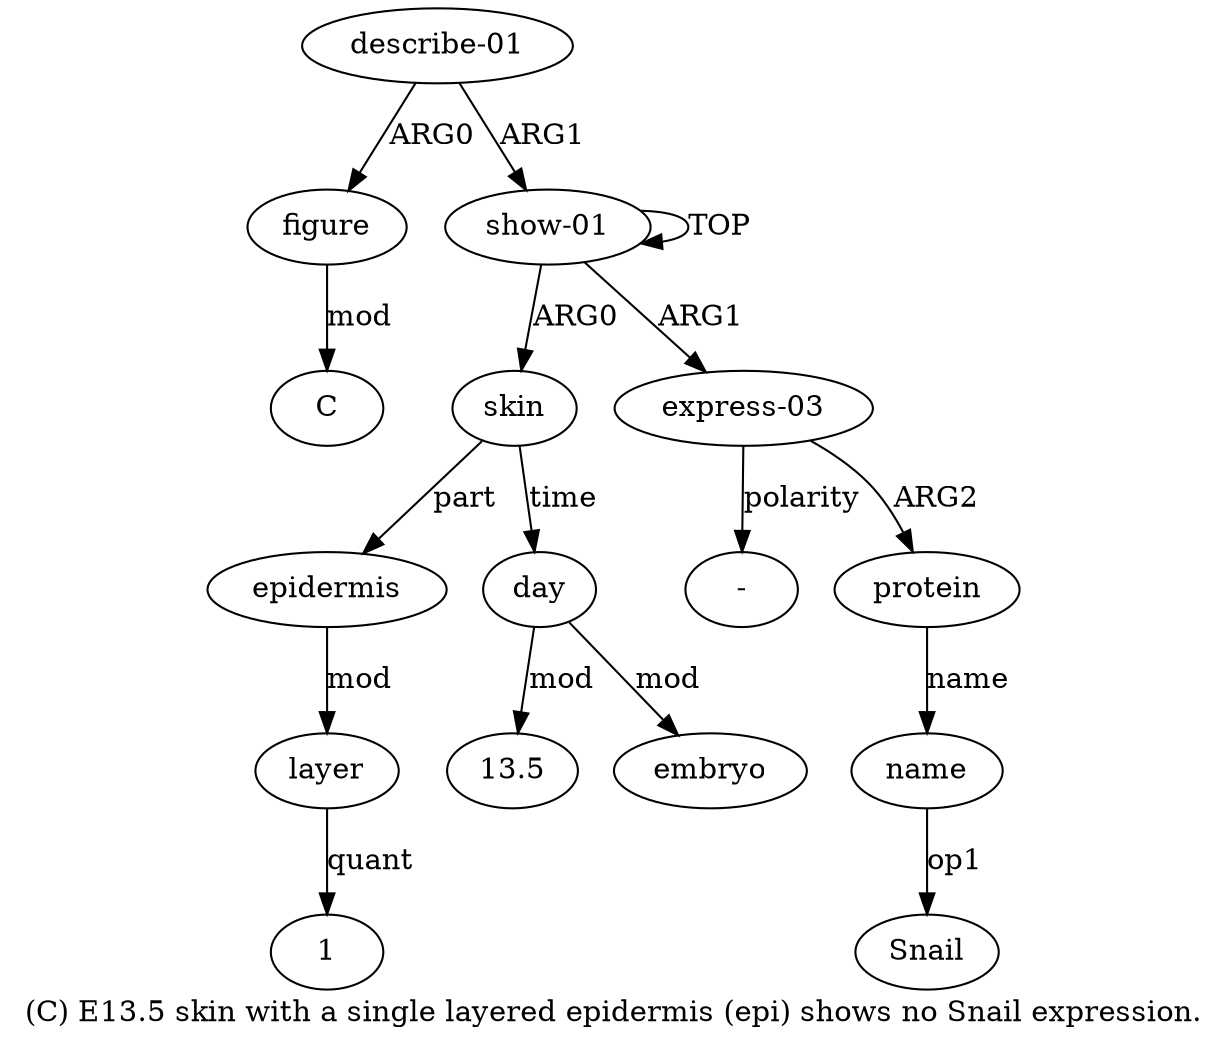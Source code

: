 digraph  {
	graph [label="(C) E13.5 skin with a single layered epidermis (epi) shows no Snail expression."];
	node [label="\N"];
	a11	 [color=black,
		gold_ind=11,
		gold_label=C,
		label=C,
		test_ind=11,
		test_label=C];
	a10	 [color=black,
		gold_ind=10,
		gold_label=figure,
		label=figure,
		test_ind=10,
		test_label=figure];
	a10 -> a11 [key=0,
	color=black,
	gold_label=mod,
	label=mod,
	test_label=mod];
"a6 -" [color=black,
	gold_ind=-1,
	gold_label="-",
	label="-",
	test_ind=-1,
	test_label="-"];
"a4 13.5" [color=black,
	gold_ind=-1,
	gold_label=13.5,
	label=13.5,
	test_ind=-1,
	test_label=13.5];
a1 [color=black,
	gold_ind=1,
	gold_label=skin,
	label=skin,
	test_ind=1,
	test_label=skin];
a2 [color=black,
	gold_ind=2,
	gold_label=epidermis,
	label=epidermis,
	test_ind=2,
	test_label=epidermis];
a1 -> a2 [key=0,
color=black,
gold_label=part,
label=part,
test_label=part];
a4 [color=black,
gold_ind=4,
gold_label=day,
label=day,
test_ind=4,
test_label=day];
a1 -> a4 [key=0,
color=black,
gold_label=time,
label=time,
test_label=time];
a0 [color=black,
gold_ind=0,
gold_label="show-01",
label="show-01",
test_ind=0,
test_label="show-01"];
a0 -> a1 [key=0,
color=black,
gold_label=ARG0,
label=ARG0,
test_label=ARG0];
a0 -> a0 [key=0,
color=black,
gold_label=TOP,
label=TOP,
test_label=TOP];
a6 [color=black,
gold_ind=6,
gold_label="express-03",
label="express-03",
test_ind=6,
test_label="express-03"];
a0 -> a6 [key=0,
color=black,
gold_label=ARG1,
label=ARG1,
test_label=ARG1];
a3 [color=black,
gold_ind=3,
gold_label=layer,
label=layer,
test_ind=3,
test_label=layer];
"a3 1" [color=black,
gold_ind=-1,
gold_label=1,
label=1,
test_ind=-1,
test_label=1];
a3 -> "a3 1" [key=0,
color=black,
gold_label=quant,
label=quant,
test_label=quant];
a2 -> a3 [key=0,
color=black,
gold_label=mod,
label=mod,
test_label=mod];
a5 [color=black,
gold_ind=5,
gold_label=embryo,
label=embryo,
test_ind=5,
test_label=embryo];
a4 -> "a4 13.5" [key=0,
color=black,
gold_label=mod,
label=mod,
test_label=mod];
a4 -> a5 [key=0,
color=black,
gold_label=mod,
label=mod,
test_label=mod];
a7 [color=black,
gold_ind=7,
gold_label=protein,
label=protein,
test_ind=7,
test_label=protein];
a8 [color=black,
gold_ind=8,
gold_label=name,
label=name,
test_ind=8,
test_label=name];
a7 -> a8 [key=0,
color=black,
gold_label=name,
label=name,
test_label=name];
a6 -> "a6 -" [key=0,
color=black,
gold_label=polarity,
label=polarity,
test_label=polarity];
a6 -> a7 [key=0,
color=black,
gold_label=ARG2,
label=ARG2,
test_label=ARG2];
a9 [color=black,
gold_ind=9,
gold_label="describe-01",
label="describe-01",
test_ind=9,
test_label="describe-01"];
a9 -> a10 [key=0,
color=black,
gold_label=ARG0,
label=ARG0,
test_label=ARG0];
a9 -> a0 [key=0,
color=black,
gold_label=ARG1,
label=ARG1,
test_label=ARG1];
"a8 Snail" [color=black,
gold_ind=-1,
gold_label=Snail,
label=Snail,
test_ind=-1,
test_label=Snail];
a8 -> "a8 Snail" [key=0,
color=black,
gold_label=op1,
label=op1,
test_label=op1];
}
